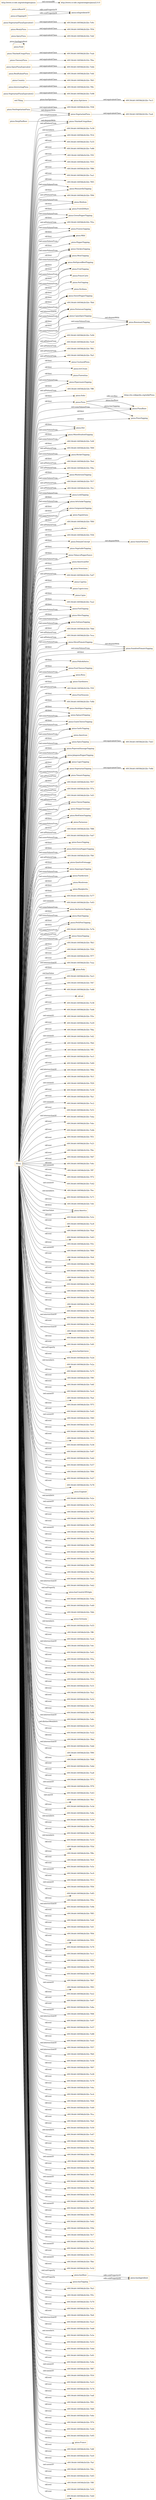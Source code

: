 digraph ar2dtool_diagram { 
rankdir=LR;
size="1501"
node [shape = rectangle, color="orange"]; "pizza:MozzarellaTopping" "-69130cb0:16056b2b32b:-7f94" "-69130cb0:16056b2b32b:-7ec3" "pizza:Medium" "pizza:FruttiDiMare" "pizza:VegetarianPizzaEquivalent2" "-69130cb0:16056b2b32b:-7ea4" "-69130cb0:16056b2b32b:-7f6c" "pizza:GreenPepperTopping" "-69130cb0:16056b2b32b:-7f2a" "pizza:PrawnsTopping" "pizza:Mild" "pizza:PepperTopping" "pizza:ChickenTopping" "pizza:MeatTopping" "pizza:HotSpicedBeefTopping" "pizza:FruitTopping" "pizza:PrinceCarlo" "pizza:NutTopping" "pizza:Siciliana" "pizza:SweetPepperTopping" "pizza:Country" "pizza:ThinAndCrispyBase" "pizza:ParmesanTopping" "pizza:CajunSpiceTopping" "-69130cb0:16056b2b32b:-7e94" "-69130cb0:16056b2b32b:-7ee6" "-69130cb0:16056b2b32b:-7f61" "-69130cb0:16056b2b32b:-7fa5" "pizza:UnclosedPizza" "-69130cb0:16056b2b32b:-7efd" "pizza:IceCream" "pizza:Fiorentina" "-69130cb0:16056b2b32b:-7ebb" "pizza:PeperonataTopping" "-69130cb0:16056b2b32b:-7ff8" "pizza:SpicyPizzaEquivalent" "pizza:Soho" "pizza:PizzaBase" "pizza:InterestingPizza" "pizza:RosemaryTopping" "pizza:Hot" "pizza:MixedSeafoodTopping" "-69130cb0:16056b2b32b:-7e9f" "pizza:Spiciness" "-69130cb0:16056b2b32b:-7f09" "pizza:RocketTopping" "pizza:CheeseyPizza" "-69130cb0:16056b2b32b:-7fed" "-69130cb0:16056b2b32b:-7f4a" "pizza:ValuePartition" "pizza:MushroomTopping" "-69130cb0:16056b2b32b:-7f17" "-69130cb0:16056b2b32b:-7fcc" "pizza:LeekTopping" "pizza:ArtichokeTopping" "pizza:GorgonzolaTopping" "pizza:Napoletana" "-69130cb0:16056b2b32b:-7eb3" "-69130cb0:16056b2b32b:-7f00" "pizza:LaReine" "-69130cb0:16056b2b32b:-7eab" "-69130cb0:16056b2b32b:-7f36" "pizza:DomainConcept" "pizza:VegetableTopping" "pizza:TobascoPepperSauce" "pizza:AmericanHot" "pizza:Veneziana" "-69130cb0:16056b2b32b:-7e98" "pizza:Food" "-69130cb0:16056b2b32b:-7ed7" "pizza:Caprina" "pizza:Capricciosa" "pizza:Cajun" "-69130cb0:16056b2b32b:-7ea2" "-69130cb0:16056b2b32b:-7e8d" "pizza:FishTopping" "pizza:OliveTopping" "pizza:SultanaTopping" "-69130cb0:16056b2b32b:-7fdd" "-69130cb0:16056b2b32b:-7eca" "pizza:SlicedTomatoTopping" "pizza:PolloAdAstra" "pizza:FourCheesesTopping" "pizza:Rosa" "pizza:Giardiniera" "-69130cb0:16056b2b32b:-7ebf" "-69130cb0:16056b2b32b:-7f3f" "pizza:FourSeasons" "-69130cb0:16056b2b32b:-7f54" "-69130cb0:16056b2b32b:-7e8b" "pizza:HerbSpiceTopping" "pizza:SpinachTopping" "pizza:GoatsCheeseTopping" "pizza:DeepPanBase" "pizza:GarlicTopping" "pizza:American" "pizza:SundriedTomatoTopping" "pizza:SpicyTopping" "pizza:PeperoniSausageTopping" "pizza:JalapenoPepperTopping" "pizza:PizzaTopping" "pizza:CaperTopping" "pizza:VegetarianTopping" "pizza:ThinAndCrispyPizza" "pizza:TomatoTopping" "-69130cb0:16056b2b32b:-7f57" "-69130cb0:16056b2b32b:-7f7a" "-69130cb0:16056b2b32b:-7ef3" "pizza:CheeseTopping" "-69130cb0:16056b2b32b:-7fb5" "pizza:SpicyPizza" "pizza:SloppyGiuseppe" "pizza:RedOnionTopping" "-69130cb0:16056b2b32b:-7e9c" "pizza:Parmense" "-69130cb0:16056b2b32b:-7fba" "-69130cb0:16056b2b32b:-7f88" "pizza:VegetarianPizzaEquivalent1" "-69130cb0:16056b2b32b:-7eb7" "pizza:SauceTopping" "pizza:Pizza" "pizza:HotGreenPepperTopping" "-69130cb0:16056b2b32b:-7fbf" "pizza:RealItalianPizza" "pizza:QuattroFormaggi" "pizza:AsparagusTopping" "pizza:MeatyPizza" "pizza:PineKernels" "pizza:Mushroom" "pizza:Margherita" "pizza:VegetarianPizza" "pizza:AnchoviesTopping" "pizza:HamTopping" "-69130cb0:16056b2b32b:-7f38" "pizza:NonVegetarianPizza" "pizza:PetitPoisTopping" "-69130cb0:16056b2b32b:-7e7b" "pizza:OnionTopping" "-69130cb0:16056b2b32b:-7fb3" ; /*classes style*/
	"pizza:VegetarianPizzaEquivalent1" -> "-69130cb0:16056b2b32b:-7e9c" [ label = "owl:equivalentClass" ];
	"NULL" -> "pizza:CheeseTopping" [ label = "rdf:first" ];
	"NULL" -> "-69130cb0:16056b2b32b:-7f26" [ label = "rdf:rest" ];
	"NULL" -> "-69130cb0:16056b2b32b:-7f94" [ label = "owl:allValuesFrom" ];
	"NULL" -> "pizza:PeperoniSausageTopping" [ label = "rdf:first" ];
	"NULL" -> "-69130cb0:16056b2b32b:-7f77" [ label = "rdf:rest" ];
	"NULL" -> "-69130cb0:16056b2b32b:-7eaa" [ label = "owl:intersectionOf" ];
	"NULL" -> "pizza:Italy" [ label = "rdf:first" ];
	"NULL" -> "-69130cb0:16056b2b32b:-7fdd" [ label = "owl:allValuesFrom" ];
	"NULL" -> "pizza:RocketTopping" [ label = "owl:someValuesFrom" ];
	"NULL" -> "-69130cb0:16056b2b32b:-7ee3" [ label = "rdf:rest" ];
	"NULL" -> "pizza:FourCheesesTopping" [ label = "rdf:first" ];
	"NULL" -> "pizza:Veneziana" [ label = "rdf:first" ];
	"NULL" -> "pizza:PizzaBase" [ label = "owl:someValuesFrom" ];
	"NULL" -> "-69130cb0:16056b2b32b:-7f47" [ label = "rdf:rest" ];
	"NULL" -> "-69130cb0:16056b2b32b:-7e68" [ label = "rdf:rest" ];
	"NULL" -> "-69130cb0:16056b2b32b:-7f2a" [ label = "owl:allValuesFrom" ];
	"NULL" -> "pizza:HerbSpiceTopping" [ label = "rdf:first" ];
	"NULL" -> "rdf:nil" [ label = "rdf:rest" ];
	"NULL" -> "-69130cb0:16056b2b32b:-7e38" [ label = "rdf:rest" ];
	"NULL" -> "-69130cb0:16056b2b32b:-7ed4" [ label = "rdf:rest" ];
	"NULL" -> "-69130cb0:16056b2b32b:-7f3e" [ label = "owl:unionOf" ];
	"NULL" -> "pizza:Medium" [ label = "owl:someValuesFrom" ];
	"NULL" -> "pizza:MeatTopping" [ label = "owl:someValuesFrom" ];
	"NULL" -> "pizza:TobascoPepperSauce" [ label = "rdf:first" ];
	"NULL" -> "-69130cb0:16056b2b32b:-7e29" [ label = "rdf:rest" ];
	"NULL" -> "-69130cb0:16056b2b32b:-7fda" [ label = "rdf:rest" ];
	"NULL" -> "pizza:Parmense" [ label = "rdf:first" ];
	"NULL" -> "-69130cb0:16056b2b32b:-7ef2" [ label = "owl:unionOf" ];
	"NULL" -> "pizza:ChickenTopping" [ label = "owl:someValuesFrom" ];
	"NULL" -> "-69130cb0:16056b2b32b:-7fb0" [ label = "rdf:rest" ];
	"NULL" -> "-69130cb0:16056b2b32b:-7ff5" [ label = "rdf:rest" ];
	"NULL" -> "-69130cb0:16056b2b32b:-7ec5" [ label = "rdf:rest" ];
	"NULL" -> "-69130cb0:16056b2b32b:-7e60" [ label = "rdf:rest" ];
	"NULL" -> "pizza:OnionTopping" [ label = "owl:someValuesFrom" ];
	"NULL" -> "-69130cb0:16056b2b32b:-7f6b" [ label = "owl:intersectionOf" ];
	"NULL" -> "-69130cb0:16056b2b32b:-7fc5" [ label = "rdf:rest" ];
	"NULL" -> "-69130cb0:16056b2b32b:-7f17" [ label = "owl:allValuesFrom" ];
	"NULL" -> "pizza:FruitTopping" [ label = "rdf:first" ];
	"NULL" -> "pizza:PizzaBase" [ label = "rdf:first" ];
	"NULL" -> "pizza:FishTopping" [ label = "rdf:first" ];
	"NULL" -> "pizza:PineKernels" [ label = "owl:someValuesFrom" ];
	"NULL" -> "-69130cb0:16056b2b32b:-7f29" [ label = "owl:unionOf" ];
	"NULL" -> "-69130cb0:16056b2b32b:-7e30" [ label = "rdf:rest" ];
	"NULL" -> "-69130cb0:16056b2b32b:-7fa1" [ label = "rdf:rest" ];
	"NULL" -> "pizza:CajunSpiceTopping" [ label = "rdf:first" ];
	"NULL" -> "-69130cb0:16056b2b32b:-7ec2" [ label = "owl:unionOf" ];
	"NULL" -> "pizza:AnchoviesTopping" [ label = "owl:someValuesFrom" ];
	"NULL" -> "-69130cb0:16056b2b32b:-7e51" [ label = "rdf:rest" ];
	"NULL" -> "-69130cb0:16056b2b32b:-7eba" [ label = "owl:intersectionOf" ];
	"NULL" -> "-69130cb0:16056b2b32b:-7ebc" [ label = "rdf:rest" ];
	"NULL" -> "-69130cb0:16056b2b32b:-7e4b" [ label = "rdf:rest" ];
	"NULL" -> "pizza:JalapenoPepperTopping" [ label = "owl:someValuesFrom" ];
	"NULL" -> "-69130cb0:16056b2b32b:-7f51" [ label = "rdf:rest" ];
	"NULL" -> "-69130cb0:16056b2b32b:-7e21" [ label = "rdf:rest" ];
	"NULL" -> "-69130cb0:16056b2b32b:-7fbc" [ label = "rdf:rest" ];
	"NULL" -> "pizza:Caprina" [ label = "rdf:first" ];
	"NULL" -> "-69130cb0:16056b2b32b:-7fd7" [ label = "rdf:rest" ];
	"NULL" -> "-69130cb0:16056b2b32b:-7e6c" [ label = "rdf:rest" ];
	"NULL" -> "-69130cb0:16056b2b32b:-7ff7" [ label = "owl:unionOf" ];
	"NULL" -> "pizza:GreenPepperTopping" [ label = "owl:someValuesFrom" ];
	"NULL" -> "-69130cb0:16056b2b32b:-7f72" [ label = "rdf:rest" ];
	"NULL" -> "-69130cb0:16056b2b32b:-7e42" [ label = "rdf:rest" ];
	"NULL" -> "-69130cb0:16056b2b32b:-7fec" [ label = "owl:unionOf" ];
	"NULL" -> "-69130cb0:16056b2b32b:-7e71" [ label = "owl:members" ];
	"NULL" -> "-69130cb0:16056b2b32b:-7ee6" [ label = "owl:allValuesFrom" ];
	"NULL" -> "-69130cb0:16056b2b32b:-7efe" [ label = "rdf:rest" ];
	"NULL" -> "pizza:America" [ label = "rdf:first" ];
	"NULL" -> "-69130cb0:16056b2b32b:-7e3c" [ label = "rdf:rest" ];
	"NULL" -> "-69130cb0:16056b2b32b:-7ec8" [ label = "rdf:rest" ];
	"NULL" -> "pizza:NutTopping" [ label = "rdf:first" ];
	"NULL" -> "pizza:CajunSpiceTopping" [ label = "owl:someValuesFrom" ];
	"NULL" -> "pizza:HamTopping" [ label = "owl:someValuesFrom" ];
	"NULL" -> "-69130cb0:16056b2b32b:-7fad" [ label = "rdf:rest" ];
	"NULL" -> "-69130cb0:16056b2b32b:-7e63" [ label = "rdf:rest" ];
	"NULL" -> "-69130cb0:16056b2b32b:-7f3c" [ label = "rdf:rest" ];
	"NULL" -> "-69130cb0:16056b2b32b:-7f60" [ label = "owl:unionOf" ];
	"NULL" -> "-69130cb0:16056b2b32b:-7fc8" [ label = "rdf:rest" ];
	"NULL" -> "-69130cb0:16056b2b32b:-7f8d" [ label = "rdf:rest" ];
	"NULL" -> "-69130cb0:16056b2b32b:-7e5d" [ label = "rdf:rest" ];
	"NULL" -> "-69130cb0:16056b2b32b:-7f36" [ label = "rdf:first" ];
	"NULL" -> "pizza:AmericanHot" [ label = "rdf:first" ];
	"NULL" -> "pizza:DomainConcept" [ label = "rdf:first" ];
	"NULL" -> "-69130cb0:16056b2b32b:-7f12" [ label = "rdf:rest" ];
	"NULL" -> "pizza:American" [ label = "rdf:first" ];
	"NULL" -> "-69130cb0:16056b2b32b:-7e84" [ label = "rdf:rest" ];
	"NULL" -> "pizza:PetitPoisTopping" [ label = "rdf:first" ];
	"NULL" -> "-69130cb0:16056b2b32b:-7f5d" [ label = "rdf:rest" ];
	"NULL" -> "pizza:Napoletana" [ label = "rdf:first" ];
	"NULL" -> "-69130cb0:16056b2b32b:-7e2d" [ label = "rdf:rest" ];
	"NULL" -> "-69130cb0:16056b2b32b:-7fe9" [ label = "rdf:rest" ];
	"NULL" -> "pizza:PineKernels" [ label = "rdf:first" ];
	"NULL" -> "pizza:SultanaTopping" [ label = "owl:someValuesFrom" ];
	"NULL" -> "-69130cb0:16056b2b32b:-7e54" [ label = "rdf:rest" ];
	"NULL" -> "pizza:JalapenoPepperTopping" [ label = "rdf:first" ];
	"NULL" -> "pizza:HotSpicedBeefTopping" [ label = "rdf:first" ];
	"NULL" -> "pizza:QuattroFormaggi" [ label = "rdf:first" ];
	"NULL" -> "-69130cb0:16056b2b32b:-7ebe" [ label = "owl:intersectionOf" ];
	"NULL" -> "-69130cb0:16056b2b32b:-7e4e" [ label = "rdf:rest" ];
	"NULL" -> "-69130cb0:16056b2b32b:-7f53" [ label = "owl:intersectionOf" ];
	"NULL" -> "-69130cb0:16056b2b32b:-7e92" [ label = "rdf:rest" ];
	"NULL" -> "-69130cb0:16056b2b32b:-7ef0" [ label = "rdf:rest" ];
	"NULL" -> "pizza:PizzaTopping" [ label = "rdf:first" ];
	"NULL" -> "pizza:hasSpiciness" [ label = "owl:onProperty" ];
	"NULL" -> "pizza:GarlicTopping" [ label = "rdf:first" ];
	"NULL" -> "-69130cb0:16056b2b32b:-7e24" [ label = "rdf:rest" ];
	"NULL" -> "-69130cb0:16056b2b32b:-7e2a" [ label = "owl:members" ];
	"NULL" -> "-69130cb0:16056b2b32b:-7e75" [ label = "rdf:rest" ];
	"NULL" -> "pizza:ThinAndCrispyBase" [ label = "owl:allValuesFrom" ];
	"NULL" -> "pizza:RosemaryTopping" [ label = "owl:someValuesFrom" ];
	"NULL" -> "-69130cb0:16056b2b32b:-7f9f" [ label = "rdf:rest" ];
	"NULL" -> "-69130cb0:16056b2b32b:-7e6f" [ label = "rdf:rest" ];
	"NULL" -> "-69130cb0:16056b2b32b:-7ec0" [ label = "rdf:rest" ];
	"NULL" -> "-69130cb0:16056b2b32b:-7fa4" [ label = "owl:unionOf" ];
	"NULL" -> "pizza:PrawnsTopping" [ label = "owl:someValuesFrom" ];
	"NULL" -> "-69130cb0:16056b2b32b:-7f75" [ label = "rdf:rest" ];
	"NULL" -> "-69130cb0:16056b2b32b:-7e45" [ label = "rdf:rest" ];
	"NULL" -> "pizza:ArtichokeTopping" [ label = "owl:someValuesFrom" ];
	"NULL" -> "-69130cb0:16056b2b32b:-7e9f" [ label = "rdf:first" ];
	"NULL" -> "-69130cb0:16056b2b32b:-7f49" [ label = "owl:unionOf" ];
	"NULL" -> "pizza:OliveTopping" [ label = "rdf:first" ];
	"NULL" -> "-69130cb0:16056b2b32b:-7ee1" [ label = "rdf:rest" ];
	"NULL" -> "pizza:GreenPepperTopping" [ label = "rdf:first" ];
	"NULL" -> "-69130cb0:16056b2b32b:-7e66" [ label = "rdf:rest" ];
	"NULL" -> "-69130cb0:16056b2b32b:-7f15" [ label = "rdf:rest" ];
	"NULL" -> "pizza:SlicedTomatoTopping" [ label = "owl:someValuesFrom" ];
	"NULL" -> "pizza:MozzarellaTopping" [ label = "owl:someValuesFrom" ];
	"NULL" -> "-69130cb0:16056b2b32b:-7e36" [ label = "rdf:rest" ];
	"NULL" -> "-69130cb0:16056b2b32b:-7e87" [ label = "rdf:rest" ];
	"NULL" -> "-69130cb0:16056b2b32b:-7ed2" [ label = "rdf:rest" ];
	"NULL" -> "pizza:OliveTopping" [ label = "owl:someValuesFrom" ];
	"NULL" -> "-69130cb0:16056b2b32b:-7f61" [ label = "owl:allValuesFrom" ];
	"NULL" -> "-69130cb0:16056b2b32b:-7e57" [ label = "rdf:rest" ];
	"NULL" -> "-69130cb0:16056b2b32b:-7e8b" [ label = "rdf:first" ];
	"NULL" -> "-69130cb0:16056b2b32b:-7f06" [ label = "rdf:rest" ];
	"NULL" -> "-69130cb0:16056b2b32b:-7fa5" [ label = "owl:allValuesFrom" ];
	"NULL" -> "-69130cb0:16056b2b32b:-7e27" [ label = "rdf:rest" ];
	"NULL" -> "pizza:RedOnionTopping" [ label = "rdf:first" ];
	"NULL" -> "-69130cb0:16056b2b32b:-7e78" [ label = "rdf:rest" ];
	"NULL" -> "pizza:England" [ label = "rdf:first" ];
	"NULL" -> "-69130cb0:16056b2b32b:-7e2e" [ label = "owl:members" ];
	"NULL" -> "-69130cb0:16056b2b32b:-7e7b" [ label = "owl:allValuesFrom" ];
	"NULL" -> "-69130cb0:16056b2b32b:-7e7a" [ label = "owl:unionOf" ];
	"NULL" -> "pizza:HotGreenPepperTopping" [ label = "rdf:first" ];
	"NULL" -> "-69130cb0:16056b2b32b:-7f27" [ label = "rdf:rest" ];
	"NULL" -> "-69130cb0:16056b2b32b:-7f78" [ label = "rdf:rest" ];
	"NULL" -> "pizza:CaperTopping" [ label = "rdf:first" ];
	"NULL" -> "-69130cb0:16056b2b32b:-7e99" [ label = "rdf:rest" ];
	"NULL" -> "-69130cb0:16056b2b32b:-7fcb" [ label = "owl:unionOf" ];
	"NULL" -> "-69130cb0:16056b2b32b:-7ee4" [ label = "rdf:rest" ];
	"NULL" -> "-69130cb0:16056b2b32b:-7f48" [ label = "rdf:rest" ];
	"NULL" -> "-69130cb0:16056b2b32b:-7e69" [ label = "rdf:rest" ];
	"NULL" -> "pizza:CheeseTopping" [ label = "owl:someValuesFrom" ];
	"NULL" -> "-69130cb0:16056b2b32b:-7eb4" [ label = "rdf:rest" ];
	"NULL" -> "pizza:GorgonzolaTopping" [ label = "rdf:first" ];
	"NULL" -> "-69130cb0:16056b2b32b:-7f69" [ label = "rdf:rest" ];
	"NULL" -> "-69130cb0:16056b2b32b:-7fea" [ label = "rdf:rest" ];
	"NULL" -> "pizza:HotGreenPepperTopping" [ label = "owl:someValuesFrom" ];
	"NULL" -> "-69130cb0:16056b2b32b:-7ed5" [ label = "rdf:rest" ];
	"NULL" -> "-69130cb0:16056b2b32b:-7eb2" [ label = "owl:intersectionOf" ];
	"NULL" -> "pizza:hasCountryOfOrigin" [ label = "owl:onProperty" ];
	"NULL" -> "pizza:FishTopping" [ label = "owl:someValuesFrom" ];
	"NULL" -> "-69130cb0:16056b2b32b:-7e6a" [ label = "rdf:rest" ];
	"NULL" -> "pizza:Fiorentina" [ label = "rdf:first" ];
	"NULL" -> "pizza:SpicyTopping" [ label = "owl:someValuesFrom" ];
	"NULL" -> "-69130cb0:16056b2b32b:-7f7a" [ label = "owl:allValuesFrom" ];
	"NULL" -> "-69130cb0:16056b2b32b:-7e40" [ label = "rdf:rest" ];
	"NULL" -> "-69130cb0:16056b2b32b:-7fdb" [ label = "rdf:rest" ];
	"NULL" -> "pizza:Germany" [ label = "rdf:first" ];
	"NULL" -> "-69130cb0:16056b2b32b:-7e55" [ label = "owl:members" ];
	"NULL" -> "pizza:GoatsCheeseTopping" [ label = "rdf:first" ];
	"NULL" -> "pizza:OnionTopping" [ label = "rdf:first" ];
	"NULL" -> "-69130cb0:16056b2b32b:-7ff6" [ label = "rdf:rest" ];
	"NULL" -> "-69130cb0:16056b2b32b:-7ec6" [ label = "rdf:rest" ];
	"NULL" -> "-69130cb0:16056b2b32b:-7f00" [ label = "owl:allValuesFrom" ];
	"NULL" -> "-69130cb0:16056b2b32b:-7efc" [ label = "owl:intersectionOf" ];
	"NULL" -> "-69130cb0:16056b2b32b:-7e61" [ label = "rdf:rest" ];
	"NULL" -> "-69130cb0:16056b2b32b:-7ef3" [ label = "owl:allValuesFrom" ];
	"NULL" -> "-69130cb0:16056b2b32b:-7f3a" [ label = "rdf:rest" ];
	"NULL" -> "-69130cb0:16056b2b32b:-7fc6" [ label = "rdf:rest" ];
	"NULL" -> "-69130cb0:16056b2b32b:-7e5b" [ label = "rdf:rest" ];
	"NULL" -> "-69130cb0:16056b2b32b:-7f10" [ label = "rdf:rest" ];
	"NULL" -> "-69130cb0:16056b2b32b:-7fb3" [ label = "rdf:first" ];
	"NULL" -> "-69130cb0:16056b2b32b:-7e31" [ label = "rdf:rest" ];
	"NULL" -> "-69130cb0:16056b2b32b:-7fa2" [ label = "rdf:rest" ];
	"NULL" -> "pizza:UnclosedPizza" [ label = "rdf:first" ];
	"NULL" -> "-69130cb0:16056b2b32b:-7e52" [ label = "rdf:rest" ];
	"NULL" -> "-69130cb0:16056b2b32b:-7e4c" [ label = "rdf:rest" ];
	"NULL" -> "pizza:SweetPepperTopping" [ label = "rdf:first" ];
	"NULL" -> "-69130cb0:16056b2b32b:-7e90" [ label = "rdf:rest" ];
	"NULL" -> "-69130cb0:16056b2b32b:-7e8c" [ label = "owl:intersectionOf" ];
	"NULL" -> "-69130cb0:16056b2b32b:-7e25" [ label = "owl:distinctMembers" ];
	"NULL" -> "-69130cb0:16056b2b32b:-7e22" [ label = "rdf:rest" ];
	"NULL" -> "-69130cb0:16056b2b32b:-7fbd" [ label = "rdf:rest" ];
	"NULL" -> "-69130cb0:16056b2b32b:-7eb6" [ label = "owl:intersectionOf" ];
	"NULL" -> "-69130cb0:16056b2b32b:-7f90" [ label = "rdf:rest" ];
	"NULL" -> "-69130cb0:16056b2b32b:-7fd8" [ label = "rdf:rest" ];
	"NULL" -> "-69130cb0:16056b2b32b:-7e6d" [ label = "rdf:rest" ];
	"NULL" -> "-69130cb0:16056b2b32b:-7ea8" [ label = "rdf:rest" ];
	"NULL" -> "pizza:VegetarianTopping" [ label = "owl:allValuesFrom" ];
	"NULL" -> "pizza:MushroomTopping" [ label = "rdf:first" ];
	"NULL" -> "pizza:HotSpicedBeefTopping" [ label = "owl:someValuesFrom" ];
	"NULL" -> "-69130cb0:16056b2b32b:-7f73" [ label = "rdf:rest" ];
	"NULL" -> "-69130cb0:16056b2b32b:-7f79" [ label = "owl:unionOf" ];
	"NULL" -> "-69130cb0:16056b2b32b:-7e43" [ label = "rdf:rest" ];
	"NULL" -> "-69130cb0:16056b2b32b:-7eca" [ label = "owl:allValuesFrom" ];
	"NULL" -> "-69130cb0:16056b2b32b:-7fb1" [ label = "owl:oneOf" ];
	"NULL" -> "-69130cb0:16056b2b32b:-7f57" [ label = "owl:allValuesFrom" ];
	"NULL" -> "-69130cb0:16056b2b32b:-7e3d" [ label = "rdf:rest" ];
	"NULL" -> "pizza:RedOnionTopping" [ label = "owl:someValuesFrom" ];
	"NULL" -> "pizza:America" [ label = "owl:hasValue" ];
	"NULL" -> "-69130cb0:16056b2b32b:-7e8e" [ label = "rdf:rest" ];
	"NULL" -> "-69130cb0:16056b2b32b:-7e59" [ label = "owl:members" ];
	"NULL" -> "pizza:PeperonataTopping" [ label = "owl:someValuesFrom" ];
	"NULL" -> "-69130cb0:16056b2b32b:-7fae" [ label = "rdf:rest" ];
	"NULL" -> "-69130cb0:16056b2b32b:-7e64" [ label = "rdf:rest" ];
	"NULL" -> "-69130cb0:16056b2b32b:-7e33" [ label = "owl:members" ];
	"NULL" -> "-69130cb0:16056b2b32b:-7f3d" [ label = "rdf:rest" ];
	"NULL" -> "-69130cb0:16056b2b32b:-7f8e" [ label = "rdf:rest" ];
	"NULL" -> "-69130cb0:16056b2b32b:-7fc9" [ label = "rdf:rest" ];
	"NULL" -> "-69130cb0:16056b2b32b:-7e5e" [ label = "rdf:rest" ];
	"NULL" -> "-69130cb0:16056b2b32b:-7ec9" [ label = "owl:unionOf" ];
	"NULL" -> "pizza:TobascoPepperSauce" [ label = "owl:someValuesFrom" ];
	"NULL" -> "pizza:TomatoTopping" [ label = "rdf:first" ];
	"NULL" -> "-69130cb0:16056b2b32b:-7fbf" [ label = "owl:allValuesFrom" ];
	"NULL" -> "-69130cb0:16056b2b32b:-7f13" [ label = "rdf:rest" ];
	"NULL" -> "-69130cb0:16056b2b32b:-7f56" [ label = "owl:unionOf" ];
	"NULL" -> "-69130cb0:16056b2b32b:-7e85" [ label = "rdf:rest" ];
	"NULL" -> "pizza:SundriedTomatoTopping" [ label = "owl:someValuesFrom" ];
	"NULL" -> "-69130cb0:16056b2b32b:-7f5e" [ label = "rdf:rest" ];
	"NULL" -> "pizza:PrinceCarlo" [ label = "rdf:first" ];
	"NULL" -> "pizza:GorgonzolaTopping" [ label = "owl:someValuesFrom" ];
	"NULL" -> "pizza:ParmesanTopping" [ label = "owl:someValuesFrom" ];
	"NULL" -> "-69130cb0:16056b2b32b:-7e9b" [ label = "owl:intersectionOf" ];
	"NULL" -> "pizza:MeatTopping" [ label = "rdf:first" ];
	"NULL" -> "pizza:SloppyGiuseppe" [ label = "rdf:first" ];
	"NULL" -> "-69130cb0:16056b2b32b:-7f85" [ label = "rdf:rest" ];
	"NULL" -> "pizza:AnchoviesTopping" [ label = "rdf:first" ];
	"NULL" -> "-69130cb0:16056b2b32b:-7e4f" [ label = "rdf:rest" ];
	"NULL" -> "-69130cb0:16056b2b32b:-7ef1" [ label = "rdf:rest" ];
	"NULL" -> "-69130cb0:16056b2b32b:-7f04" [ label = "rdf:rest" ];
	"NULL" -> "pizza:LeekTopping" [ label = "owl:someValuesFrom" ];
	"NULL" -> "-69130cb0:16056b2b32b:-7f55" [ label = "rdf:rest" ];
	"NULL" -> "-69130cb0:16056b2b32b:-7e76" [ label = "rdf:rest" ];
	"NULL" -> "pizza:Mushroom" [ label = "rdf:first" ];
	"NULL" -> "pizza:FruitTopping" [ label = "owl:someValuesFrom" ];
	"NULL" -> "-69130cb0:16056b2b32b:-7f4a" [ label = "owl:allValuesFrom" ];
	"NULL" -> "-69130cb0:16056b2b32b:-7ec1" [ label = "rdf:rest" ];
	"NULL" -> "pizza:Cajun" [ label = "rdf:first" ];
	"NULL" -> "pizza:Mild" [ label = "rdf:first" ];
	"NULL" -> "pizza:Hot" [ label = "rdf:first" ];
	"NULL" -> "-69130cb0:16056b2b32b:-7f25" [ label = "rdf:rest" ];
	"NULL" -> "pizza:LeekTopping" [ label = "rdf:first" ];
	"NULL" -> "-69130cb0:16056b2b32b:-7f76" [ label = "rdf:rest" ];
	"NULL" -> "pizza:AsparagusTopping" [ label = "rdf:first" ];
	"NULL" -> "-69130cb0:16056b2b32b:-7e46" [ label = "rdf:rest" ];
	"NULL" -> "-69130cb0:16056b2b32b:-7fb7" [ label = "rdf:rest" ];
	"NULL" -> "-69130cb0:16056b2b32b:-7f93" [ label = "owl:unionOf" ];
	"NULL" -> "-69130cb0:16056b2b32b:-7ee2" [ label = "rdf:rest" ];
	"NULL" -> "-69130cb0:16056b2b32b:-7e67" [ label = "rdf:rest" ];
	"NULL" -> "-69130cb0:16056b2b32b:-7e8a" [ label = "rdf:rest" ];
	"NULL" -> "-69130cb0:16056b2b32b:-7f08" [ label = "owl:unionOf" ];
	"NULL" -> "-69130cb0:16056b2b32b:-7e97" [ label = "owl:intersectionOf" ];
	"NULL" -> "pizza:FourCheesesTopping" [ label = "owl:someValuesFrom" ];
	"NULL" -> "pizza:RosemaryTopping" [ label = "rdf:first" ];
	"NULL" -> "-69130cb0:16056b2b32b:-7e37" [ label = "rdf:rest" ];
	"NULL" -> "-69130cb0:16056b2b32b:-7e88" [ label = "rdf:rest" ];
	"NULL" -> "-69130cb0:16056b2b32b:-7ed3" [ label = "rdf:rest" ];
	"NULL" -> "-69130cb0:16056b2b32b:-7f37" [ label = "owl:intersectionOf" ];
	"NULL" -> "pizza:MixedSeafoodTopping" [ label = "rdf:first" ];
	"NULL" -> "-69130cb0:16056b2b32b:-7fb9" [ label = "owl:intersectionOf" ];
	"NULL" -> "pizza:Mild" [ label = "owl:someValuesFrom" ];
	"NULL" -> "-69130cb0:16056b2b32b:-7e58" [ label = "rdf:rest" ];
	"NULL" -> "pizza:AsparagusTopping" [ label = "owl:someValuesFrom" ];
	"NULL" -> "pizza:ArtichokeTopping" [ label = "rdf:first" ];
	"NULL" -> "pizza:PrawnsTopping" [ label = "rdf:first" ];
	"NULL" -> "-69130cb0:16056b2b32b:-7f07" [ label = "rdf:rest" ];
	"NULL" -> "-69130cb0:16056b2b32b:-7e28" [ label = "rdf:rest" ];
	"NULL" -> "pizza:GarlicTopping" [ label = "owl:someValuesFrom" ];
	"NULL" -> "-69130cb0:16056b2b32b:-7e79" [ label = "rdf:rest" ];
	"NULL" -> "-69130cb0:16056b2b32b:-7efa" [ label = "rdf:rest" ];
	"NULL" -> "pizza:IceCream" [ label = "rdf:first" ];
	"NULL" -> "-69130cb0:16056b2b32b:-7ec4" [ label = "rdf:rest" ];
	"NULL" -> "-69130cb0:16056b2b32b:-7f28" [ label = "rdf:rest" ];
	"NULL" -> "pizza:ParmesanTopping" [ label = "rdf:first" ];
	"NULL" -> "pizza:ChickenTopping" [ label = "rdf:first" ];
	"NULL" -> "-69130cb0:16056b2b32b:-7e49" [ label = "rdf:rest" ];
	"NULL" -> "pizza:MozzarellaTopping" [ label = "rdf:first" ];
	"NULL" -> "-69130cb0:16056b2b32b:-7ed7" [ label = "owl:allValuesFrom" ];
	"NULL" -> "pizza:Rosa" [ label = "rdf:first" ];
	"NULL" -> "-69130cb0:16056b2b32b:-7fca" [ label = "rdf:rest" ];
	"NULL" -> "-69130cb0:16056b2b32b:-7fa0" [ label = "rdf:rest" ];
	"NULL" -> "pizza:SauceTopping" [ label = "rdf:first" ];
	"NULL" -> "pizza:Giardiniera" [ label = "rdf:first" ];
	"NULL" -> "pizza:PetitPoisTopping" [ label = "owl:someValuesFrom" ];
	"NULL" -> "pizza:PeperoniSausageTopping" [ label = "owl:someValuesFrom" ];
	"NULL" -> "-69130cb0:16056b2b32b:-7e50" [ label = "rdf:rest" ];
	"NULL" -> "-69130cb0:16056b2b32b:-7e47" [ label = "owl:members" ];
	"NULL" -> "-69130cb0:16056b2b32b:-7feb" [ label = "rdf:rest" ];
	"NULL" -> "-69130cb0:16056b2b32b:-7e4a" [ label = "rdf:rest" ];
	"NULL" -> "pizza:FruttiDiMare" [ label = "rdf:first" ];
	"NULL" -> "-69130cb0:16056b2b32b:-7fed" [ label = "owl:allValuesFrom" ];
	"NULL" -> "-69130cb0:16056b2b32b:-7e94" [ label = "owl:allValuesFrom" ];
	"NULL" -> "-69130cb0:16056b2b32b:-7fbb" [ label = "rdf:rest" ];
	"NULL" -> "pizza:Pizza" [ label = "rdf:first" ];
	"NULL" -> "-69130cb0:16056b2b32b:-7eff" [ label = "owl:unionOf" ];
	"NULL" -> "-69130cb0:16056b2b32b:-7e6b" [ label = "rdf:rest" ];
	"NULL" -> "-69130cb0:16056b2b32b:-7f3f" [ label = "owl:allValuesFrom" ];
	"NULL" -> "-69130cb0:16056b2b32b:-7e41" [ label = "rdf:rest" ];
	"NULL" -> "pizza:PeperonataTopping" [ label = "rdf:first" ];
	"NULL" -> "-69130cb0:16056b2b32b:-7ed6" [ label = "owl:unionOf" ];
	"NULL" -> "-69130cb0:16056b2b32b:-7fb2" [ label = "rdf:rest" ];
	"NULL" -> "-69130cb0:16056b2b32b:-7e3b" [ label = "rdf:rest" ];
	"NULL" -> "-69130cb0:16056b2b32b:-7ec7" [ label = "rdf:rest" ];
	"NULL" -> "pizza:VegetarianPizza" [ label = "owl:complementOf" ];
	"NULL" -> "pizza:SpinachTopping" [ label = "rdf:first" ];
	"NULL" -> "pizza:MushroomTopping" [ label = "owl:someValuesFrom" ];
	"NULL" -> "-69130cb0:16056b2b32b:-7e89" [ label = "owl:unionOf" ];
	"NULL" -> "-69130cb0:16056b2b32b:-7f92" [ label = "rdf:rest" ];
	"NULL" -> "-69130cb0:16056b2b32b:-7e62" [ label = "rdf:rest" ];
	"NULL" -> "pizza:SweetPepperTopping" [ label = "owl:someValuesFrom" ];
	"NULL" -> "-69130cb0:16056b2b32b:-7f3b" [ label = "rdf:rest" ];
	"NULL" -> "-69130cb0:16056b2b32b:-7fc7" [ label = "rdf:rest" ];
	"NULL" -> "-69130cb0:16056b2b32b:-7e5c" [ label = "rdf:rest" ];
	"NULL" -> "-69130cb0:16056b2b32b:-7fcc" [ label = "owl:allValuesFrom" ];
	"NULL" -> "-69130cb0:16056b2b32b:-7ee5" [ label = "owl:unionOf" ];
	"NULL" -> "-69130cb0:16056b2b32b:-7f11" [ label = "rdf:rest" ];
	"NULL" -> "pizza:HamTopping" [ label = "rdf:first" ];
	"NULL" -> "pizza:Capricciosa" [ label = "rdf:first" ];
	"NULL" -> "-69130cb0:16056b2b32b:-7fbe" [ label = "owl:unionOf" ];
	"NULL" -> "-69130cb0:16056b2b32b:-7e32" [ label = "rdf:rest" ];
	"NULL" -> "pizza:LaReine" [ label = "rdf:first" ];
	"NULL" -> "pizza:hasBase" [ label = "owl:onProperty" ];
	"NULL" -> "-69130cb0:16056b2b32b:-7fa3" [ label = "rdf:rest" ];
	"NULL" -> "-69130cb0:16056b2b32b:-7f5c" [ label = "rdf:rest" ];
	"NULL" -> "-69130cb0:16056b2b32b:-7e70" [ label = "rdf:rest" ];
	"NULL" -> "-69130cb0:16056b2b32b:-7e2c" [ label = "rdf:rest" ];
	"NULL" -> "-69130cb0:16056b2b32b:-7fe8" [ label = "rdf:rest" ];
	"NULL" -> "-69130cb0:16056b2b32b:-7ea3" [ label = "owl:intersectionOf" ];
	"NULL" -> "pizza:SpinachTopping" [ label = "owl:someValuesFrom" ];
	"NULL" -> "-69130cb0:16056b2b32b:-7eb8" [ label = "rdf:rest" ];
	"NULL" -> "pizza:VegetableTopping" [ label = "rdf:first" ];
	"NULL" -> "-69130cb0:16056b2b32b:-7ff8" [ label = "owl:allValuesFrom" ];
	"NULL" -> "-69130cb0:16056b2b32b:-7e3e" [ label = "owl:members" ];
	"NULL" -> "-69130cb0:16056b2b32b:-7e53" [ label = "rdf:rest" ];
	"NULL" -> "pizza:TomatoTopping" [ label = "owl:someValuesFrom" ];
	"NULL" -> "pizza:GoatsCheeseTopping" [ label = "owl:someValuesFrom" ];
	"NULL" -> "pizza:FourSeasons" [ label = "rdf:first" ];
	"NULL" -> "pizza:Italy" [ label = "owl:hasValue" ];
	"NULL" -> "-69130cb0:16056b2b32b:-7e4d" [ label = "rdf:rest" ];
	"NULL" -> "-69130cb0:16056b2b32b:-7e91" [ label = "rdf:rest" ];
	"NULL" -> "-69130cb0:16056b2b32b:-7e9e" [ label = "rdf:rest" ];
	"NULL" -> "pizza:SlicedTomatoTopping" [ label = "rdf:first" ];
	"NULL" -> "-69130cb0:16056b2b32b:-7f87" [ label = "owl:unionOf" ];
	"NULL" -> "pizza:MixedSeafoodTopping" [ label = "owl:someValuesFrom" ];
	"NULL" -> "-69130cb0:16056b2b32b:-7f16" [ label = "owl:unionOf" ];
	"NULL" -> "-69130cb0:16056b2b32b:-7e23" [ label = "rdf:rest" ];
	"NULL" -> "-69130cb0:16056b2b32b:-7e74" [ label = "rdf:rest" ];
	"NULL" -> "-69130cb0:16056b2b32b:-7edf" [ label = "rdf:rest" ];
	"NULL" -> "-69130cb0:16056b2b32b:-7eb7" [ label = "owl:someValuesFrom" ];
	"NULL" -> "-69130cb0:16056b2b32b:-7f91" [ label = "rdf:rest" ];
	"NULL" -> "-69130cb0:16056b2b32b:-7fd9" [ label = "rdf:rest" ];
	"NULL" -> "-69130cb0:16056b2b32b:-7e6e" [ label = "rdf:rest" ];
	"NULL" -> "pizza:Hot" [ label = "owl:someValuesFrom" ];
	"NULL" -> "pizza:PepperTopping" [ label = "rdf:first" ];
	"NULL" -> "-69130cb0:16056b2b32b:-7f74" [ label = "rdf:rest" ];
	"NULL" -> "-69130cb0:16056b2b32b:-7e44" [ label = "rdf:rest" ];
	"NULL" -> "-69130cb0:16056b2b32b:-7e95" [ label = "rdf:rest" ];
	"NULL" -> "-69130cb0:16056b2b32b:-7ea2" [ label = "rdf:first" ];
	"NULL" -> "pizza:France" [ label = "rdf:first" ];
	"NULL" -> "-69130cb0:16056b2b32b:-7e8f" [ label = "rdf:rest" ];
	"NULL" -> "-69130cb0:16056b2b32b:-7ee0" [ label = "rdf:rest" ];
	"NULL" -> "-69130cb0:16056b2b32b:-7f88" [ label = "owl:allValuesFrom" ];
	"NULL" -> "pizza:SundriedTomatoTopping" [ label = "rdf:first" ];
	"NULL" -> "-69130cb0:16056b2b32b:-7faf" [ label = "rdf:rest" ];
	"NULL" -> "-69130cb0:16056b2b32b:-7fdc" [ label = "owl:unionOf" ];
	"NULL" -> "-69130cb0:16056b2b32b:-7e65" [ label = "rdf:rest" ];
	"NULL" -> "-69130cb0:16056b2b32b:-7f8f" [ label = "rdf:rest" ];
	"NULL" -> "-69130cb0:16056b2b32b:-7e5f" [ label = "rdf:rest" ];
	"NULL" -> "-69130cb0:16056b2b32b:-7eb0" [ label = "rdf:rest" ];
	"NULL" -> "-69130cb0:16056b2b32b:-7e39" [ label = "owl:members" ];
	"NULL" -> "pizza:hasTopping" [ label = "owl:onProperty" ];
	"NULL" -> "-69130cb0:16056b2b32b:-7f14" [ label = "rdf:rest" ];
	"NULL" -> "pizza:Medium" [ label = "rdf:first" ];
	"NULL" -> "-69130cb0:16056b2b32b:-7e35" [ label = "rdf:rest" ];
	"NULL" -> "-69130cb0:16056b2b32b:-7f09" [ label = "owl:allValuesFrom" ];
	"NULL" -> "-69130cb0:16056b2b32b:-7e86" [ label = "rdf:rest" ];
	"NULL" -> "pizza:PolloAdAstra" [ label = "rdf:first" ];
	"NULL" -> "-69130cb0:16056b2b32b:-7f5f" [ label = "rdf:rest" ];
	"NULL" -> "pizza:SultanaTopping" [ label = "rdf:first" ];
	"NULL" -> "pizza:Siciliana" [ label = "rdf:first" ];
	"NULL" -> "-69130cb0:16056b2b32b:-7f35" [ label = "rdf:rest" ];
	"NULL" -> "-69130cb0:16056b2b32b:-7f86" [ label = "rdf:rest" ];
	"NULL" -> "pizza:Soho" [ label = "rdf:first" ];
	"NULL" -> "pizza:Margherita" [ label = "rdf:first" ];
	"NULL" -> "-69130cb0:16056b2b32b:-7ea1" [ label = "rdf:rest" ];
	"NULL" -> "pizza:CaperTopping" [ label = "owl:someValuesFrom" ];
	"NULL" -> "-69130cb0:16056b2b32b:-7f05" [ label = "rdf:rest" ];
	"NULL" -> "-69130cb0:16056b2b32b:-7fb4" [ label = "owl:intersectionOf" ];
	"NULL" -> "-69130cb0:16056b2b32b:-7e77" [ label = "rdf:rest" ];
	"NULL" -> "-69130cb0:16056b2b32b:-7e93" [ label = "owl:unionOf" ];
	"NULL" -> "pizza:RocketTopping" [ label = "rdf:first" ];
	"pizza:ThinAndCrispyPizza" -> "-69130cb0:16056b2b32b:-7eab" [ label = "owl:equivalentClass" ];
	"pizza:Country" -> "-69130cb0:16056b2b32b:-7fb5" [ label = "owl:equivalentClass" ];
	"pizza:hasTopping" -> "pizza:hasIngredient" [ label = "rdfs:subPropertyOf" ];
	"pizza:CheeseyPizza" -> "-69130cb0:16056b2b32b:-7fba" [ label = "owl:equivalentClass" ];
	"pizza:CajunSpiceTopping" -> "pizza:RosemaryTopping" [ label = "owl:disjointWith" ];
	"pizza:isBaseOf" -> "pizza:isIngredientOf" [ label = "rdfs:subPropertyOf" ];
	"pizza:DeepPanBase" -> "pizza:ThinAndCrispyBase" [ label = "owl:disjointWith" ];
	"http://www.co-ode.org/ontologies/pizza" -> "http://www.co-ode.org/ontologies/pizza/2.0.0" [ label = "owl:versionIRI" ];
	"pizza:VegetarianPizza" -> "-69130cb0:16056b2b32b:-7ea4" [ label = "owl:equivalentClass" ];
	"pizza:RealItalianPizza" -> "-69130cb0:16056b2b32b:-7efd" [ label = "owl:equivalentClass" ];
	"pizza:Pizza" -> "https://en.wikipedia.org/wiki/Pizza" [ label = "rdfs:seeAlso" ];
	"pizza:NonVegetarianPizza" -> "pizza:VegetarianPizza" [ label = "owl:disjointWith" ];
	"pizza:NonVegetarianPizza" -> "-69130cb0:16056b2b32b:-7f38" [ label = "owl:equivalentClass" ];
	"pizza:MeatyPizza" -> "-69130cb0:16056b2b32b:-7f54" [ label = "owl:equivalentClass" ];
	"pizza:DomainConcept" -> "pizza:ValuePartition" [ label = "owl:disjointWith" ];
	"pizza:Spiciness" -> "-69130cb0:16056b2b32b:-7ec3" [ label = "owl:equivalentClass" ];
	"pizza:isToppingOf" -> "pizza:isIngredientOf" [ label = "rdfs:subPropertyOf" ];
	"pizza:hasBase" -> "pizza:hasIngredient" [ label = "rdfs:subPropertyOf" ];
	"pizza:VegetarianTopping" -> "-69130cb0:16056b2b32b:-7e8d" [ label = "owl:equivalentClass" ];
	"pizza:InterestingPizza" -> "-69130cb0:16056b2b32b:-7f6c" [ label = "owl:equivalentClass" ];
	"pizza:SlicedTomatoTopping" -> "pizza:SundriedTomatoTopping" [ label = "owl:disjointWith" ];
	"pizza:SpicyTopping" -> "-69130cb0:16056b2b32b:-7eb3" [ label = "owl:equivalentClass" ];
	"pizza:VegetarianPizzaEquivalent2" -> "-69130cb0:16056b2b32b:-7e98" [ label = "owl:equivalentClass" ];
	"pizza:SpicyPizza" -> "-69130cb0:16056b2b32b:-7ebf" [ label = "owl:equivalentClass" ];
	"pizza:SpicyPizzaEquivalent" -> "-69130cb0:16056b2b32b:-7ebb" [ label = "owl:equivalentClass" ];
	"pizza:Pizza" -> "pizza:PizzaTopping" [ label = "pizza:hasTopping" ];
	"pizza:Pizza" -> "pizza:PizzaBase" [ label = "pizza:hasBase" ];
	"owl:Thing" -> "pizza:Spiciness" [ label = "pizza:hasSpiciness" ];
	"pizza:Food" -> "pizza:Food" [ label = "pizza:hasIngredient" ];

}
